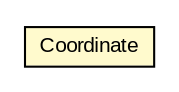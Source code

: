 #!/usr/local/bin/dot
#
# Class diagram 
# Generated by UMLGraph version R5_6 (http://www.umlgraph.org/)
#

digraph G {
	edge [fontname="arial",fontsize=10,labelfontname="arial",labelfontsize=10];
	node [fontname="arial",fontsize=10,shape=plaintext];
	nodesep=0.25;
	ranksep=0.5;
	// org.thoughtworks.rovers.stage2.Coordinate
	c12909 [label=<<table title="org.thoughtworks.rovers.stage2.Coordinate" border="0" cellborder="1" cellspacing="0" cellpadding="2" port="p" bgcolor="lemonChiffon" href="./Coordinate.html">
		<tr><td><table border="0" cellspacing="0" cellpadding="1">
<tr><td align="center" balign="center"> Coordinate </td></tr>
		</table></td></tr>
		</table>>, URL="./Coordinate.html", fontname="arial", fontcolor="black", fontsize=10.0];
}

